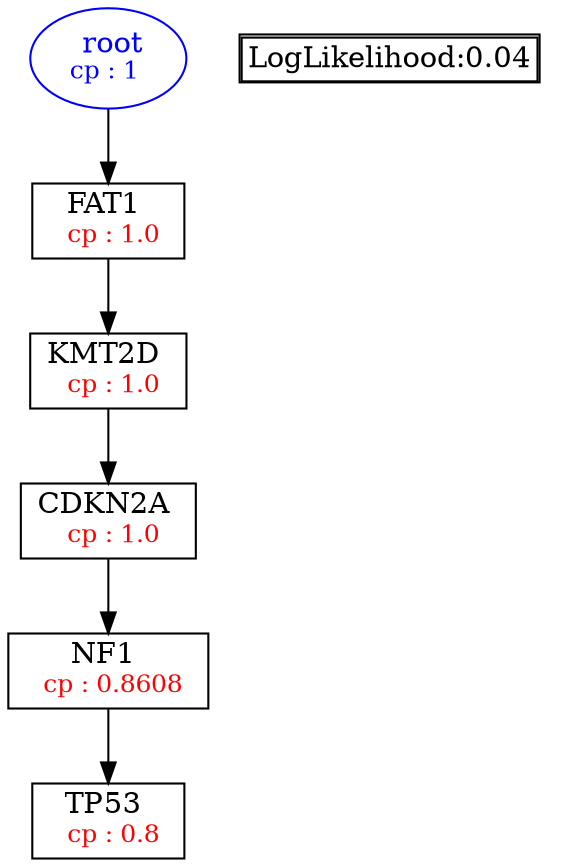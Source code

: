 digraph tree {
    "root" [label=<<font color='Blue'> root</font><br/><font color='Blue' POINT-SIZE='12'>cp : 1 </font>>, shape=oval, color=Blue];
    "S1" [label =<FAT1 <br/> <font color='Red' POINT-SIZE='12'> cp : 1.0 </font>>, shape=box];
    "S2" [label =<KMT2D <br/> <font color='Red' POINT-SIZE='12'> cp : 1.0 </font>>, shape=box];
    "S4" [label =<CDKN2A <br/> <font color='Red' POINT-SIZE='12'> cp : 1.0 </font>>, shape=box];
    "S3" [label =<NF1 <br/> <font color='Red' POINT-SIZE='12'> cp : 0.8608 </font>>, shape=box];
    "S5" [label =<TP53 <br/> <font color='Red' POINT-SIZE='12'> cp : 0.8 </font>>, shape=box];
    "root" -> "S1";
    "S1" -> "S2";
    "S2" -> "S4";
    "S4" -> "S3";
    "S3" -> "S5";

    node[shape=plaintext]
    fontsize="10"
    struct1 [label=
    <<TABLE BORDER="1" CELLBORDER="1" CELLSPACING="0" >
    <TR><TD ALIGN="LEFT">LogLikelihood:0.04</TD></TR>
    </TABLE>>];

}
